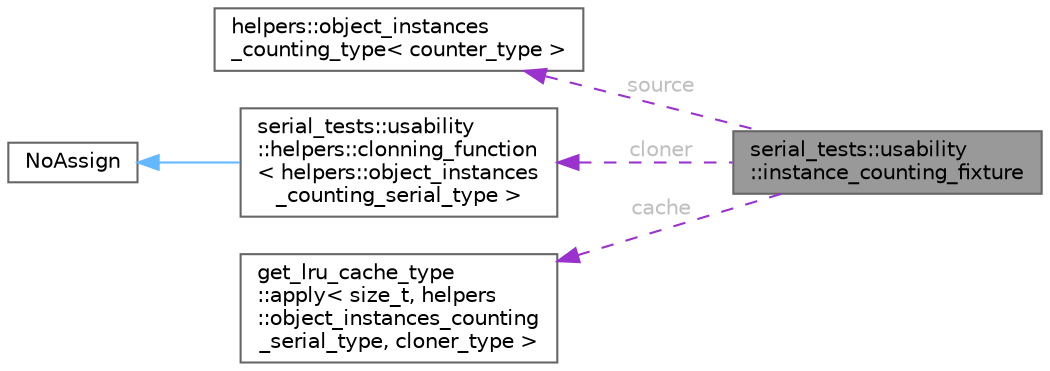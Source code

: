 digraph "serial_tests::usability::instance_counting_fixture"
{
 // LATEX_PDF_SIZE
  bgcolor="transparent";
  edge [fontname=Helvetica,fontsize=10,labelfontname=Helvetica,labelfontsize=10];
  node [fontname=Helvetica,fontsize=10,shape=box,height=0.2,width=0.4];
  rankdir="LR";
  Node1 [id="Node000001",label="serial_tests::usability\l::instance_counting_fixture",height=0.2,width=0.4,color="gray40", fillcolor="grey60", style="filled", fontcolor="black",tooltip=" "];
  Node2 -> Node1 [id="edge1_Node000001_Node000002",dir="back",color="darkorchid3",style="dashed",tooltip=" ",label=" source",fontcolor="grey" ];
  Node2 [id="Node000002",label="helpers::object_instances\l_counting_type\< counter_type \>",height=0.2,width=0.4,color="gray40", fillcolor="white", style="filled",URL="$structhelpers_1_1object__instances__counting__type.html",tooltip=" "];
  Node3 -> Node1 [id="edge2_Node000001_Node000003",dir="back",color="darkorchid3",style="dashed",tooltip=" ",label=" cloner",fontcolor="grey" ];
  Node3 [id="Node000003",label="serial_tests::usability\l::helpers::clonning_function\l\< helpers::object_instances\l_counting_serial_type \>",height=0.2,width=0.4,color="gray40", fillcolor="white", style="filled",URL="$structserial__tests_1_1usability_1_1helpers_1_1clonning__function.html",tooltip=" "];
  Node4 -> Node3 [id="edge3_Node000003_Node000004",dir="back",color="steelblue1",style="solid",tooltip=" "];
  Node4 [id="Node000004",label="NoAssign",height=0.2,width=0.4,color="gray40", fillcolor="white", style="filled",URL="$class_no_assign.html",tooltip="Base class for prohibiting compiler-generated operator="];
  Node5 -> Node1 [id="edge4_Node000001_Node000005",dir="back",color="darkorchid3",style="dashed",tooltip=" ",label=" cache",fontcolor="grey" ];
  Node5 [id="Node000005",label="get_lru_cache_type\l::apply\< size_t, helpers\l::object_instances_counting\l_serial_type, cloner_type \>",height=0.2,width=0.4,color="gray40", fillcolor="white", style="filled",URL="$structget__lru__cache__type_1_1apply.html",tooltip=" "];
}
